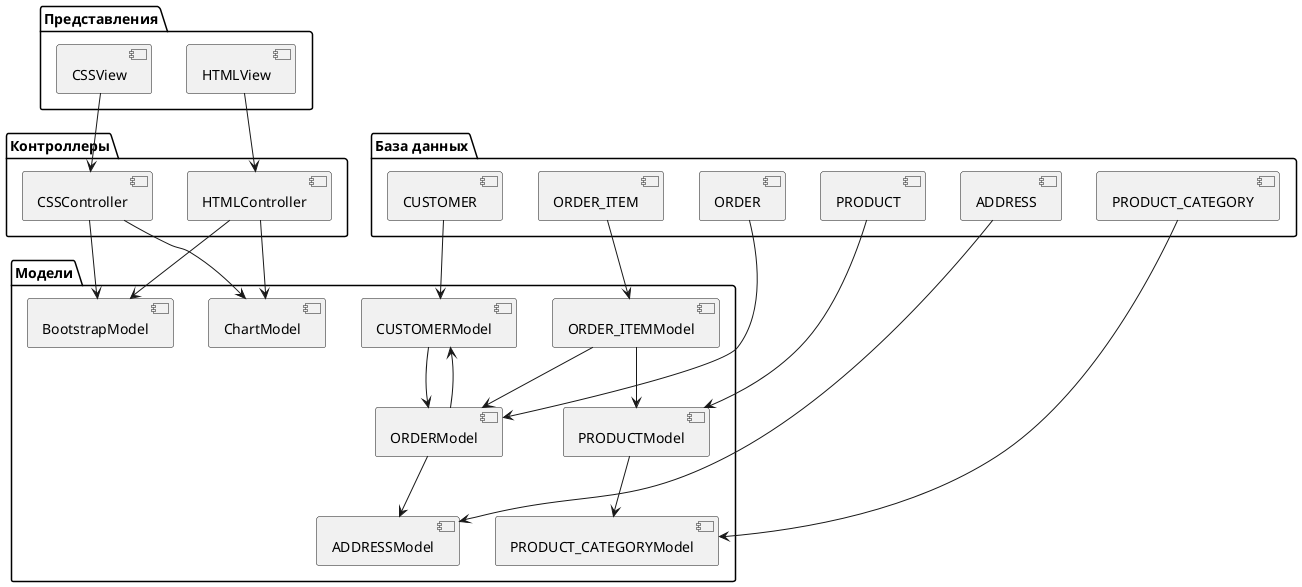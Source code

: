 @startuml

skinparam component {
  BackgroundColor<<Container>> LightYellow
  BorderColor<<Container>> DarkSlateGray
  FontStyle<<Container>> Bold
  BackgroundColor<<Component>> LightBlue
  BorderColor<<Component>> DarkSlateBlue
  FontStyle<<Component>> Bold
}

package "Модели" {
  [ChartModel]
  [BootstrapModel]
  [CUSTOMERModel]
  [ORDERModel]
  [ADDRESSModel]
  [ORDER_ITEMModel]
  [PRODUCT_CATEGORYModel]
  [PRODUCTModel]
}

package "Представления" {
  [HTMLView]
  [CSSView]
}

package "Контроллеры" {
  [HTMLController]
  [CSSController]
}

package "База данных" {
  [CUSTOMER]
  [ORDER]
  [ADDRESS]
  [ORDER_ITEM]
  [PRODUCT_CATEGORY]
  [PRODUCT]
}

[HTMLView] --> [HTMLController]
[CSSView] --> [CSSController]

[HTMLController] --> [ChartModel]
[CSSController] --> [ChartModel]

[HTMLController] --> [BootstrapModel]
[CSSController] --> [BootstrapModel]

[CUSTOMERModel] --> [ORDERModel]
[ORDERModel] --> [CUSTOMERModel]
[ORDERModel] --> [ADDRESSModel]
[ORDER_ITEMModel] --> [ORDERModel]
[ORDER_ITEMModel] --> [PRODUCTModel]
[PRODUCTModel] --> [PRODUCT_CATEGORYModel]

[CUSTOMER] --> [CUSTOMERModel]
[ORDER] --> [ORDERModel]
[ADDRESS] --> [ADDRESSModel]
[ORDER_ITEM] --> [ORDER_ITEMModel]
[PRODUCT_CATEGORY] --> [PRODUCT_CATEGORYModel]
[PRODUCT] --> [PRODUCTModel]

@enduml
